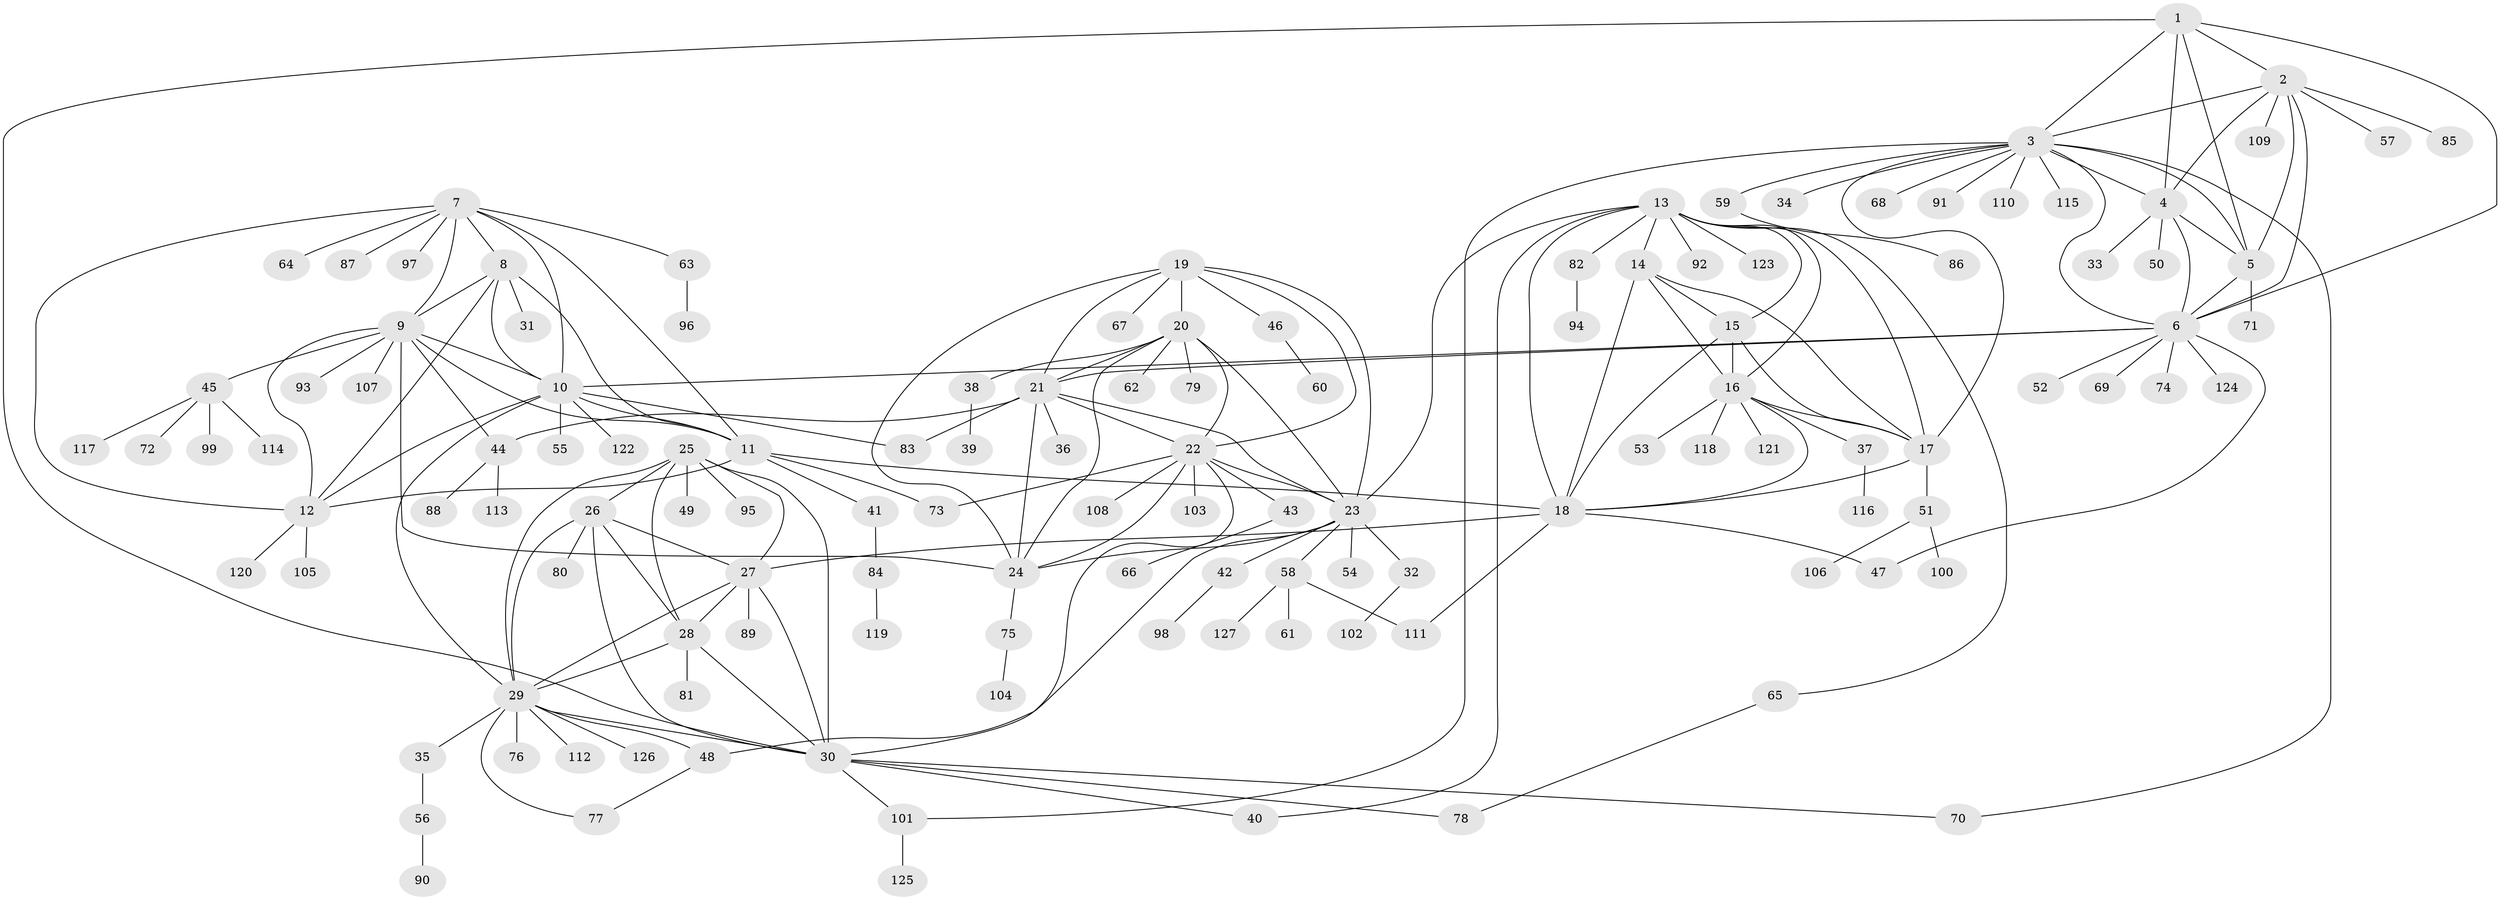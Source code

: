 // Generated by graph-tools (version 1.1) at 2025/54/03/09/25 04:54:20]
// undirected, 127 vertices, 193 edges
graph export_dot {
graph [start="1"]
  node [color=gray90,style=filled];
  1;
  2;
  3;
  4;
  5;
  6;
  7;
  8;
  9;
  10;
  11;
  12;
  13;
  14;
  15;
  16;
  17;
  18;
  19;
  20;
  21;
  22;
  23;
  24;
  25;
  26;
  27;
  28;
  29;
  30;
  31;
  32;
  33;
  34;
  35;
  36;
  37;
  38;
  39;
  40;
  41;
  42;
  43;
  44;
  45;
  46;
  47;
  48;
  49;
  50;
  51;
  52;
  53;
  54;
  55;
  56;
  57;
  58;
  59;
  60;
  61;
  62;
  63;
  64;
  65;
  66;
  67;
  68;
  69;
  70;
  71;
  72;
  73;
  74;
  75;
  76;
  77;
  78;
  79;
  80;
  81;
  82;
  83;
  84;
  85;
  86;
  87;
  88;
  89;
  90;
  91;
  92;
  93;
  94;
  95;
  96;
  97;
  98;
  99;
  100;
  101;
  102;
  103;
  104;
  105;
  106;
  107;
  108;
  109;
  110;
  111;
  112;
  113;
  114;
  115;
  116;
  117;
  118;
  119;
  120;
  121;
  122;
  123;
  124;
  125;
  126;
  127;
  1 -- 2;
  1 -- 3;
  1 -- 4;
  1 -- 5;
  1 -- 6;
  1 -- 30;
  2 -- 3;
  2 -- 4;
  2 -- 5;
  2 -- 6;
  2 -- 57;
  2 -- 85;
  2 -- 109;
  3 -- 4;
  3 -- 5;
  3 -- 6;
  3 -- 17;
  3 -- 34;
  3 -- 59;
  3 -- 68;
  3 -- 70;
  3 -- 91;
  3 -- 101;
  3 -- 110;
  3 -- 115;
  4 -- 5;
  4 -- 6;
  4 -- 33;
  4 -- 50;
  5 -- 6;
  5 -- 71;
  6 -- 10;
  6 -- 21;
  6 -- 47;
  6 -- 52;
  6 -- 69;
  6 -- 74;
  6 -- 124;
  7 -- 8;
  7 -- 9;
  7 -- 10;
  7 -- 11;
  7 -- 12;
  7 -- 63;
  7 -- 64;
  7 -- 87;
  7 -- 97;
  8 -- 9;
  8 -- 10;
  8 -- 11;
  8 -- 12;
  8 -- 31;
  9 -- 10;
  9 -- 11;
  9 -- 12;
  9 -- 24;
  9 -- 44;
  9 -- 45;
  9 -- 93;
  9 -- 107;
  10 -- 11;
  10 -- 12;
  10 -- 29;
  10 -- 55;
  10 -- 83;
  10 -- 122;
  11 -- 12;
  11 -- 18;
  11 -- 41;
  11 -- 73;
  12 -- 105;
  12 -- 120;
  13 -- 14;
  13 -- 15;
  13 -- 16;
  13 -- 17;
  13 -- 18;
  13 -- 23;
  13 -- 40;
  13 -- 65;
  13 -- 82;
  13 -- 92;
  13 -- 123;
  14 -- 15;
  14 -- 16;
  14 -- 17;
  14 -- 18;
  15 -- 16;
  15 -- 17;
  15 -- 18;
  16 -- 17;
  16 -- 18;
  16 -- 37;
  16 -- 53;
  16 -- 118;
  16 -- 121;
  17 -- 18;
  17 -- 51;
  18 -- 27;
  18 -- 47;
  18 -- 111;
  19 -- 20;
  19 -- 21;
  19 -- 22;
  19 -- 23;
  19 -- 24;
  19 -- 46;
  19 -- 67;
  20 -- 21;
  20 -- 22;
  20 -- 23;
  20 -- 24;
  20 -- 38;
  20 -- 62;
  20 -- 79;
  21 -- 22;
  21 -- 23;
  21 -- 24;
  21 -- 36;
  21 -- 44;
  21 -- 83;
  22 -- 23;
  22 -- 24;
  22 -- 30;
  22 -- 43;
  22 -- 73;
  22 -- 103;
  22 -- 108;
  23 -- 24;
  23 -- 32;
  23 -- 42;
  23 -- 48;
  23 -- 54;
  23 -- 58;
  24 -- 75;
  25 -- 26;
  25 -- 27;
  25 -- 28;
  25 -- 29;
  25 -- 30;
  25 -- 49;
  25 -- 95;
  26 -- 27;
  26 -- 28;
  26 -- 29;
  26 -- 30;
  26 -- 80;
  27 -- 28;
  27 -- 29;
  27 -- 30;
  27 -- 89;
  28 -- 29;
  28 -- 30;
  28 -- 81;
  29 -- 30;
  29 -- 35;
  29 -- 48;
  29 -- 76;
  29 -- 77;
  29 -- 112;
  29 -- 126;
  30 -- 40;
  30 -- 70;
  30 -- 78;
  30 -- 101;
  32 -- 102;
  35 -- 56;
  37 -- 116;
  38 -- 39;
  41 -- 84;
  42 -- 98;
  43 -- 66;
  44 -- 88;
  44 -- 113;
  45 -- 72;
  45 -- 99;
  45 -- 114;
  45 -- 117;
  46 -- 60;
  48 -- 77;
  51 -- 100;
  51 -- 106;
  56 -- 90;
  58 -- 61;
  58 -- 111;
  58 -- 127;
  59 -- 86;
  63 -- 96;
  65 -- 78;
  75 -- 104;
  82 -- 94;
  84 -- 119;
  101 -- 125;
}

